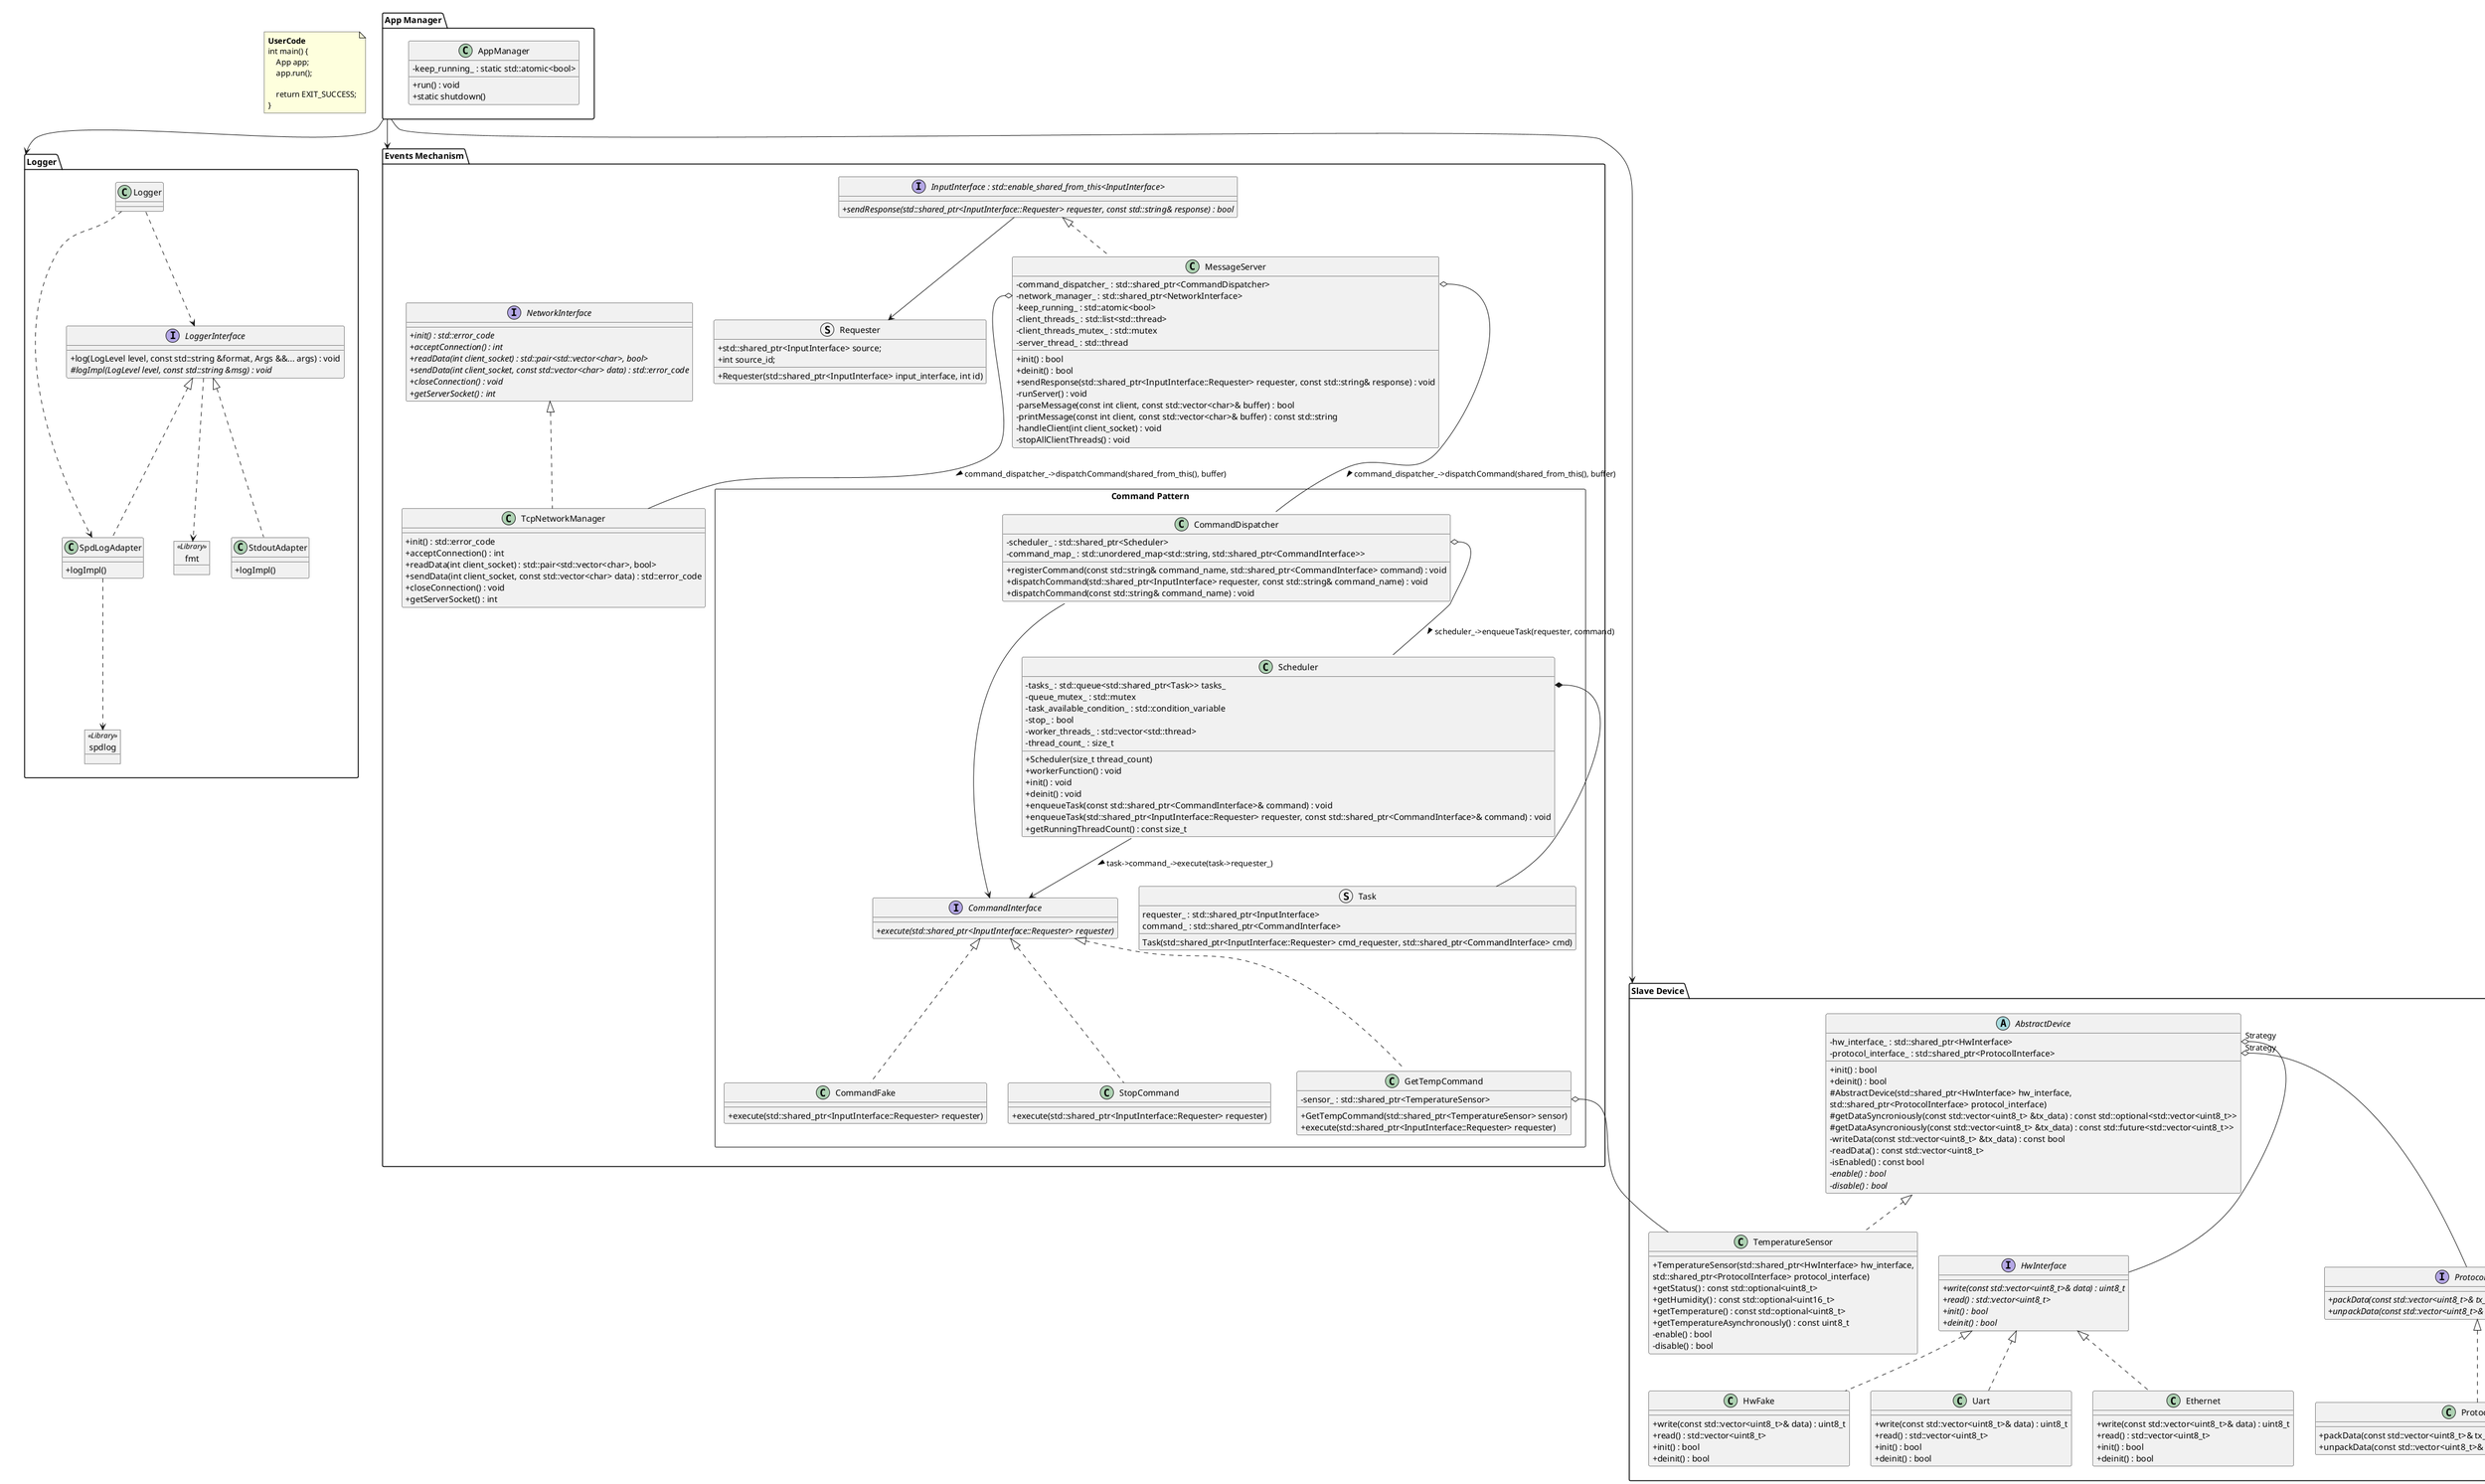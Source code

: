 @startuml periphery-manager
'https://plantuml.com/class-diagram
skinparam classAttributeIconSize 0

header
    periphery-manager - Class Diagram
endheader

package "Logger" {
    object spdlog <<Library>> {
    }

    object fmt <<Library>> {
    }

    interface LoggerInterface {
        +log(LogLevel level, const std::string &format, Args &&... args) : void
        #{abstract}logImpl(LogLevel level, const std::string &msg) : void
    }

    class Logger {
    }

    class SpdLogAdapter implements LoggerInterface {
        +logImpl()
    }

    class StdoutAdapter implements LoggerInterface {
        +logImpl()
    }

    Logger ..> LoggerInterface
    Logger ..> SpdLogAdapter
    SpdLogAdapter ..> spdlog
    LoggerInterface ..> fmt
}

package "Slave Device" {
    abstract AbstractDevice {
        -hw_interface_ : std::shared_ptr<HwInterface>
        -protocol_interface_ : std::shared_ptr<ProtocolInterface>
        +init() : bool
        +deinit() : bool
        #AbstractDevice(std::shared_ptr<HwInterface> hw_interface,
            std::shared_ptr<ProtocolInterface> protocol_interface)
        #getDataSyncroniously(const std::vector<uint8_t> &tx_data) : const std::optional<std::vector<uint8_t>>
        #getDataAsyncroniously(const std::vector<uint8_t> &tx_data) : const std::future<std::vector<uint8_t>>
        -writeData(const std::vector<uint8_t> &tx_data) : const bool
        -readData() : const std::vector<uint8_t>
        -isEnabled() : const bool
        -{abstract}enable() : bool
        -{abstract}disable() : bool
    }

    class TemperatureSensor implements AbstractDevice {
        +TemperatureSensor(std::shared_ptr<HwInterface> hw_interface,
            std::shared_ptr<ProtocolInterface> protocol_interface)
        +getStatus() : const std::optional<uint8_t>
        +getHumidity() : const std::optional<uint16_t>
        +getTemperature() : const std::optional<uint8_t>
        +getTemperatureAsynchronously() : const uint8_t
        -enable() : bool
        -disable() : bool
    }

    interface HwInterface {
        +{abstract} write(const std::vector<uint8_t>& data) : uint8_t
        +{abstract} read() : std::vector<uint8_t>
        +{abstract} init() : bool
        +{abstract} deinit() : bool
    }

    class HwFake implements HwInterface {
        +write(const std::vector<uint8_t>& data) : uint8_t
        +read() : std::vector<uint8_t>
        +init() : bool
        +deinit() : bool
    }

    class Uart implements HwInterface {
        +write(const std::vector<uint8_t>& data) : uint8_t
        +read() : std::vector<uint8_t>
        +init() : bool
        +deinit() : bool
    }

    class Ethernet implements HwInterface {
        +write(const std::vector<uint8_t>& data) : uint8_t
        +read() : std::vector<uint8_t>
        +init() : bool
        +deinit() : bool
    }

    interface ProtocolInterface {
        +{abstract}packData(const std::vector<uint8_t>& tx_data) : const std::vector<uint8_t>
        +{abstract}unpackData(const std::vector<uint8_t>& rx_packet) : const std::vector<uint8_t>
    }

    class ProtocolFake implements ProtocolInterface {
        +packData(const std::vector<uint8_t>& tx_data) : const std::vector<uint8_t>
        +unpackData(const std::vector<uint8_t>& rx_packet) : const std::vector<uint8_t>
    }

    class TemperatureSensorProtocol implements ProtocolInterface {
        +packData(const std::vector<uint8_t>& tx_data) : const std::vector<uint8_t>
        +unpackData(const std::vector<uint8_t>& rx_packet) : const std::vector<uint8_t>
    }

    AbstractDevice::hw_interface_ "Strategy" o-- HwInterface
    AbstractDevice::protocol_interface_ "Strategy" o-- ProtocolInterface
}

package "Events Mechanism" {
    struct Requester {
        +std::shared_ptr<InputInterface> source;
        +int source_id;
        +Requester(std::shared_ptr<InputInterface> input_interface, int id)
    }

    interface "InputInterface : std::enable_shared_from_this<InputInterface>" {
    +{abstract} sendResponse(std::shared_ptr<InputInterface::Requester> requester, const std::string& response) : bool
    }
    
    interface NetworkInterface {
        +{abstract}init() : std::error_code
        +{abstract}acceptConnection() : int
        +{abstract}readData(int client_socket) : std::pair<std::vector<char>, bool>
        +{abstract}sendData(int client_socket, const std::vector<char> data) : std::error_code
        +{abstract}closeConnection() : void
        +{abstract}getServerSocket() : int
    }

    class TcpNetworkManager implements NetworkInterface {
        +init() : std::error_code
        +acceptConnection() : int
        +readData(int client_socket) : std::pair<std::vector<char>, bool>
        +sendData(int client_socket, const std::vector<char> data) : std::error_code
        +closeConnection() : void
        +getServerSocket() : int
    }
        
    class MessageServer implements "InputInterface : std::enable_shared_from_this<InputInterface>" {
        -command_dispatcher_ : std::shared_ptr<CommandDispatcher>
        -network_manager_ : std::shared_ptr<NetworkInterface>
        -keep_running_ : std::atomic<bool>
        -client_threads_ : std::list<std::thread>
        -client_threads_mutex_ : std::mutex
        -server_thread_ : std::thread
        +init() : bool
        +deinit() : bool
        +sendResponse(std::shared_ptr<InputInterface::Requester> requester, const std::string& response) : void
        -runServer() : void
        -parseMessage(const int client, const std::vector<char>& buffer) : bool
        -printMessage(const int client, const std::vector<char>& buffer) : const std::string
        -handleClient(int client_socket) : void
        -stopAllClientThreads() : void
    }

    rectangle "Command Pattern" {
    class Scheduler {
        -tasks_ : std::queue<std::shared_ptr<Task>> tasks_
        -queue_mutex_ : std::mutex
        -task_available_condition_ : std::condition_variable
        -stop_ : bool
        -worker_threads_ : std::vector<std::thread>
        -thread_count_ : size_t
        +Scheduler(size_t thread_count)
        +workerFunction() : void
        +init() : void
        +deinit() : void
        +enqueueTask(const std::shared_ptr<CommandInterface>& command) : void
        +enqueueTask(std::shared_ptr<InputInterface::Requester> requester, const std::shared_ptr<CommandInterface>& command) : void
        +getRunningThreadCount() : const size_t
    }

    struct Task {
        requester_ : std::shared_ptr<InputInterface>
        command_ : std::shared_ptr<CommandInterface>
        Task(std::shared_ptr<InputInterface::Requester> cmd_requester, std::shared_ptr<CommandInterface> cmd)
    }

    class CommandDispatcher {
        -scheduler_ : std::shared_ptr<Scheduler>
        -command_map_ : std::unordered_map<std::string, std::shared_ptr<CommandInterface>>
        +registerCommand(const std::string& command_name, std::shared_ptr<CommandInterface> command) : void
        +dispatchCommand(std::shared_ptr<InputInterface> requester, const std::string& command_name) : void
        +dispatchCommand(const std::string& command_name) : void
    }

    interface CommandInterface {
        +{abstract}execute(std::shared_ptr<InputInterface::Requester> requester)
    }

    class CommandFake implements CommandInterface {
        +execute(std::shared_ptr<InputInterface::Requester> requester)
    }

    class StopCommand implements CommandInterface {
        +execute(std::shared_ptr<InputInterface::Requester> requester)
    }

    class GetTempCommand implements CommandInterface {
        -sensor_ : std::shared_ptr<TemperatureSensor>
        +GetTempCommand(std::shared_ptr<TemperatureSensor> sensor)
        +execute(std::shared_ptr<InputInterface::Requester> requester)
    }

    "InputInterface : std::enable_shared_from_this<InputInterface>" --> Requester
    MessageServer::command_dispatcher_ o-- CommandDispatcher : command_dispatcher_->dispatchCommand(shared_from_this(), buffer) >
    MessageServer::network_manager_ o-- TcpNetworkManager : command_dispatcher_->dispatchCommand(shared_from_this(), buffer) >
    CommandDispatcher::scheduler_ o-- Scheduler : scheduler_->enqueueTask(requester, command) >
    CommandDispatcher --> CommandInterface
    Scheduler::tasks_ *-- Task
    Scheduler --> CommandInterface : task->command_->execute(task->requester_) >
    }
}

GetTempCommand::sensor_ o-- TemperatureSensor

package "App Manager" {
    class AppManager {
    -keep_running_ : static std::atomic<bool>
    +run() : void
    +static shutdown()
    }
}

"App Manager" --> "Events Mechanism"
"App Manager" --> "Logger"
"App Manager" --> "Slave Device"

note as UserCode
    **UserCode**
    int main() {
        App app;
        app.run();

        return EXIT_SUCCESS;
    }
end note

@enduml
